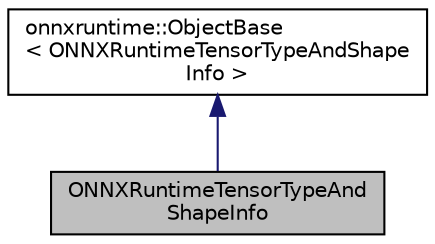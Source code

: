 digraph "ONNXRuntimeTensorTypeAndShapeInfo"
{
  edge [fontname="Helvetica",fontsize="10",labelfontname="Helvetica",labelfontsize="10"];
  node [fontname="Helvetica",fontsize="10",shape=record];
  Node0 [label="ONNXRuntimeTensorTypeAnd\lShapeInfo",height=0.2,width=0.4,color="black", fillcolor="grey75", style="filled", fontcolor="black"];
  Node1 -> Node0 [dir="back",color="midnightblue",fontsize="10",style="solid",fontname="Helvetica"];
  Node1 [label="onnxruntime::ObjectBase\l\< ONNXRuntimeTensorTypeAndShape\lInfo \>",height=0.2,width=0.4,color="black", fillcolor="white", style="filled",URL="$classonnxruntime_1_1ObjectBase.html"];
}
